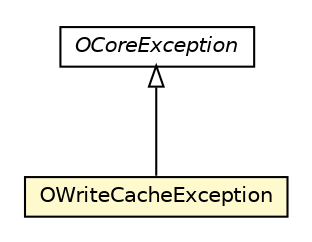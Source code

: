 #!/usr/local/bin/dot
#
# Class diagram 
# Generated by UMLGraph version R5_6-24-gf6e263 (http://www.umlgraph.org/)
#

digraph G {
	edge [fontname="Helvetica",fontsize=10,labelfontname="Helvetica",labelfontsize=10];
	node [fontname="Helvetica",fontsize=10,shape=plaintext];
	nodesep=0.25;
	ranksep=0.5;
	// com.orientechnologies.orient.core.exception.OCoreException
	c7925976 [label=<<table title="com.orientechnologies.orient.core.exception.OCoreException" border="0" cellborder="1" cellspacing="0" cellpadding="2" port="p" href="./OCoreException.html">
		<tr><td><table border="0" cellspacing="0" cellpadding="1">
<tr><td align="center" balign="center"><font face="Helvetica-Oblique"> OCoreException </font></td></tr>
		</table></td></tr>
		</table>>, URL="./OCoreException.html", fontname="Helvetica", fontcolor="black", fontsize=10.0];
	// com.orientechnologies.orient.core.exception.OWriteCacheException
	c7926009 [label=<<table title="com.orientechnologies.orient.core.exception.OWriteCacheException" border="0" cellborder="1" cellspacing="0" cellpadding="2" port="p" bgcolor="lemonChiffon" href="./OWriteCacheException.html">
		<tr><td><table border="0" cellspacing="0" cellpadding="1">
<tr><td align="center" balign="center"> OWriteCacheException </td></tr>
		</table></td></tr>
		</table>>, URL="./OWriteCacheException.html", fontname="Helvetica", fontcolor="black", fontsize=10.0];
	//com.orientechnologies.orient.core.exception.OWriteCacheException extends com.orientechnologies.orient.core.exception.OCoreException
	c7925976:p -> c7926009:p [dir=back,arrowtail=empty];
}

